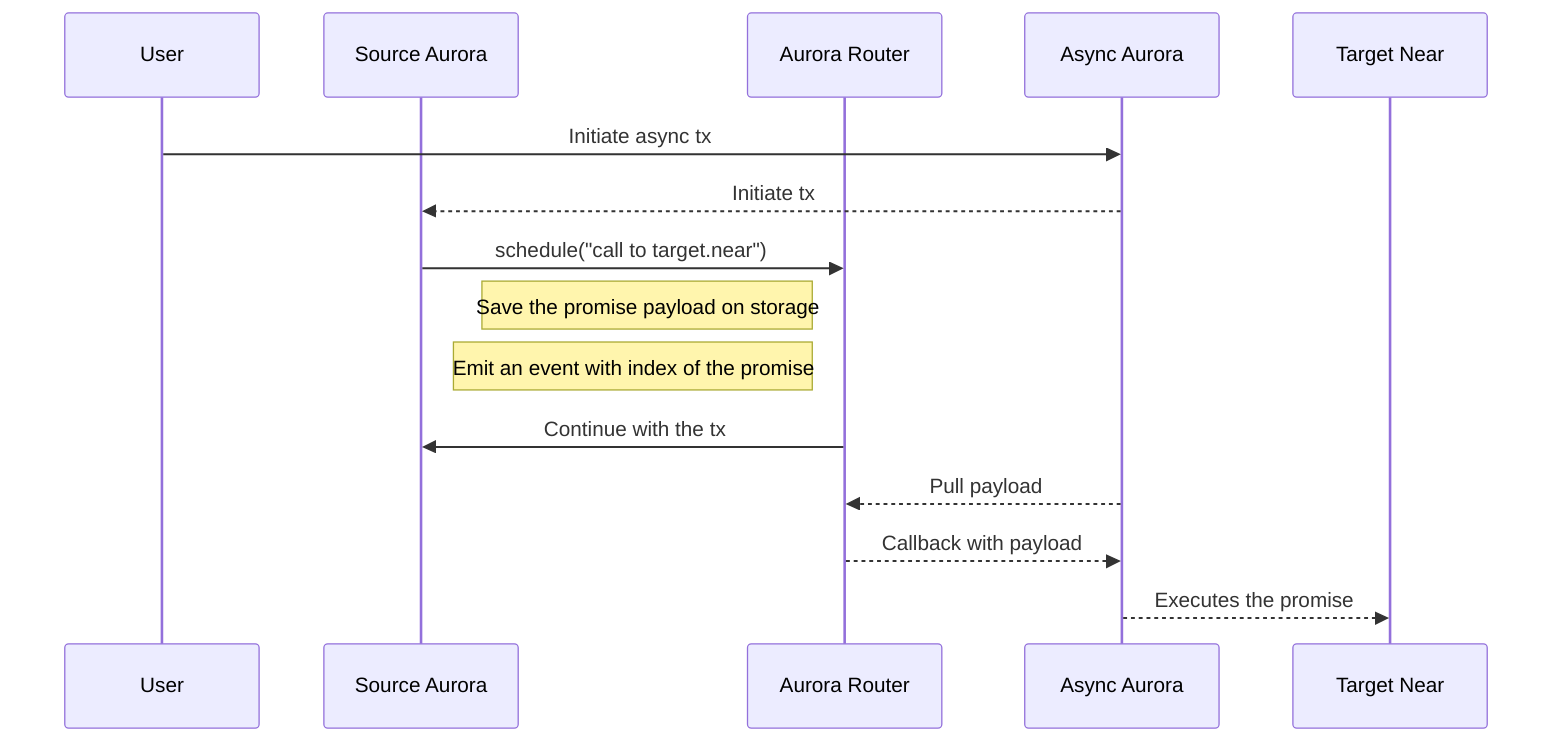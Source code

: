 sequenceDiagram
    participant User
    participant Source Aurora
    participant Aurora Router
    participant Async Aurora
    participant Target Near
    User ->> Async Aurora: Initiate async tx
    Async Aurora -->> Source Aurora: Initiate tx

    Source Aurora ->> Aurora Router: schedule("call to target.near")
    Note left of Aurora Router: Save the promise payload on storage
    Note left of Aurora Router: Emit an event with index of the promise
    Aurora Router ->> Source Aurora: Continue with the tx


    Async Aurora -->> Aurora Router: Pull payload
    Aurora Router -->> Async Aurora: Callback with payload

    Async Aurora -->> Target Near: Executes the promise